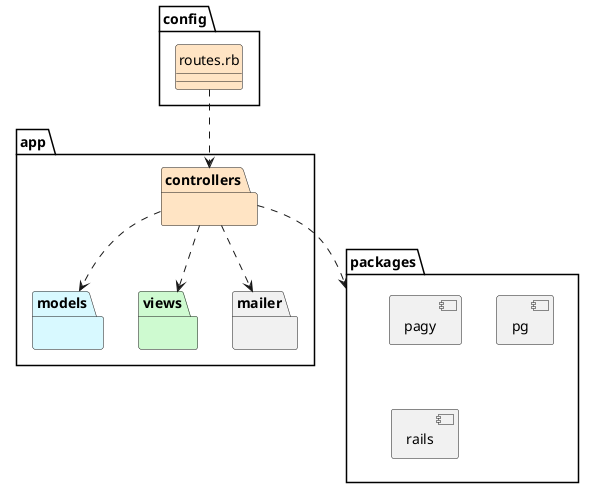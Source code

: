 @startuml paquete de diseño laravel
skinparam style strictuml
allow_mixing

package config {
    class "routes.rb" as webPHP #bisque {}
}

package app {
    package controllers #bisque {}
    package models #d8f9ff {}
    package views #cefad0 {}
    package mailer {}
}

package packages{
    component pagy
    component pg
    component rails
}

webPHP .d.> controllers
controllers .d-> views
controllers .d-> models
controllers .d-> packages
controllers .d-> mailer
' serverJS .d.> appJS

' appJS .d.> router
' appJS .[hidden].> db
' appJS ..> morgan
' appJS ..> cookieParser
' appJS ..> express
' appJS ..> dotenv
' appJS ..> pug
' appJS .[hidden]left.> public.view

' router .left.> public.view
' router ..> express
' router ..> middleware
' router ..> controllers
' router ..> models

' middleware ..> multer
' middleware ..> path
' middleware ..> jsonwebtoken
' middleware .left.> public.view

' controllers ..> services

' services ..> models
' services ..> nodemailer
' services ..> jsonwebtoken
' services ..> bcrypt
' services ..> view

' models ..> db
' db .right.> pg

' view .[hidden]down.> css
' css .[hidden]left.> img
' img .[hidden]left.> js

' express .[hidden]left.> morgan
' morgan .[hidden]left.> cookieParser
' cookieParser .[hidden]left.> dotenv
' dotenv .[hidden]left.> pug

' express .[hidden]down.> path
' multer .[hidden]left.> path

' multer .[hidden]down.> bcrypt
' bcrypt .[hidden]left.> nodemailer
' nodemailer .[hidden]left.> jsonwebtoken

' nodemailer .[hidden]down.> pg
@enduml